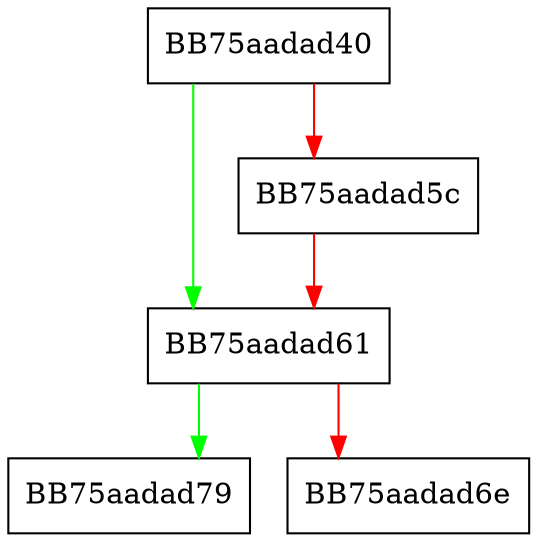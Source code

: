 digraph WritePartialAttribute {
  node [shape="box"];
  graph [splines=ortho];
  BB75aadad40 -> BB75aadad61 [color="green"];
  BB75aadad40 -> BB75aadad5c [color="red"];
  BB75aadad5c -> BB75aadad61 [color="red"];
  BB75aadad61 -> BB75aadad79 [color="green"];
  BB75aadad61 -> BB75aadad6e [color="red"];
}